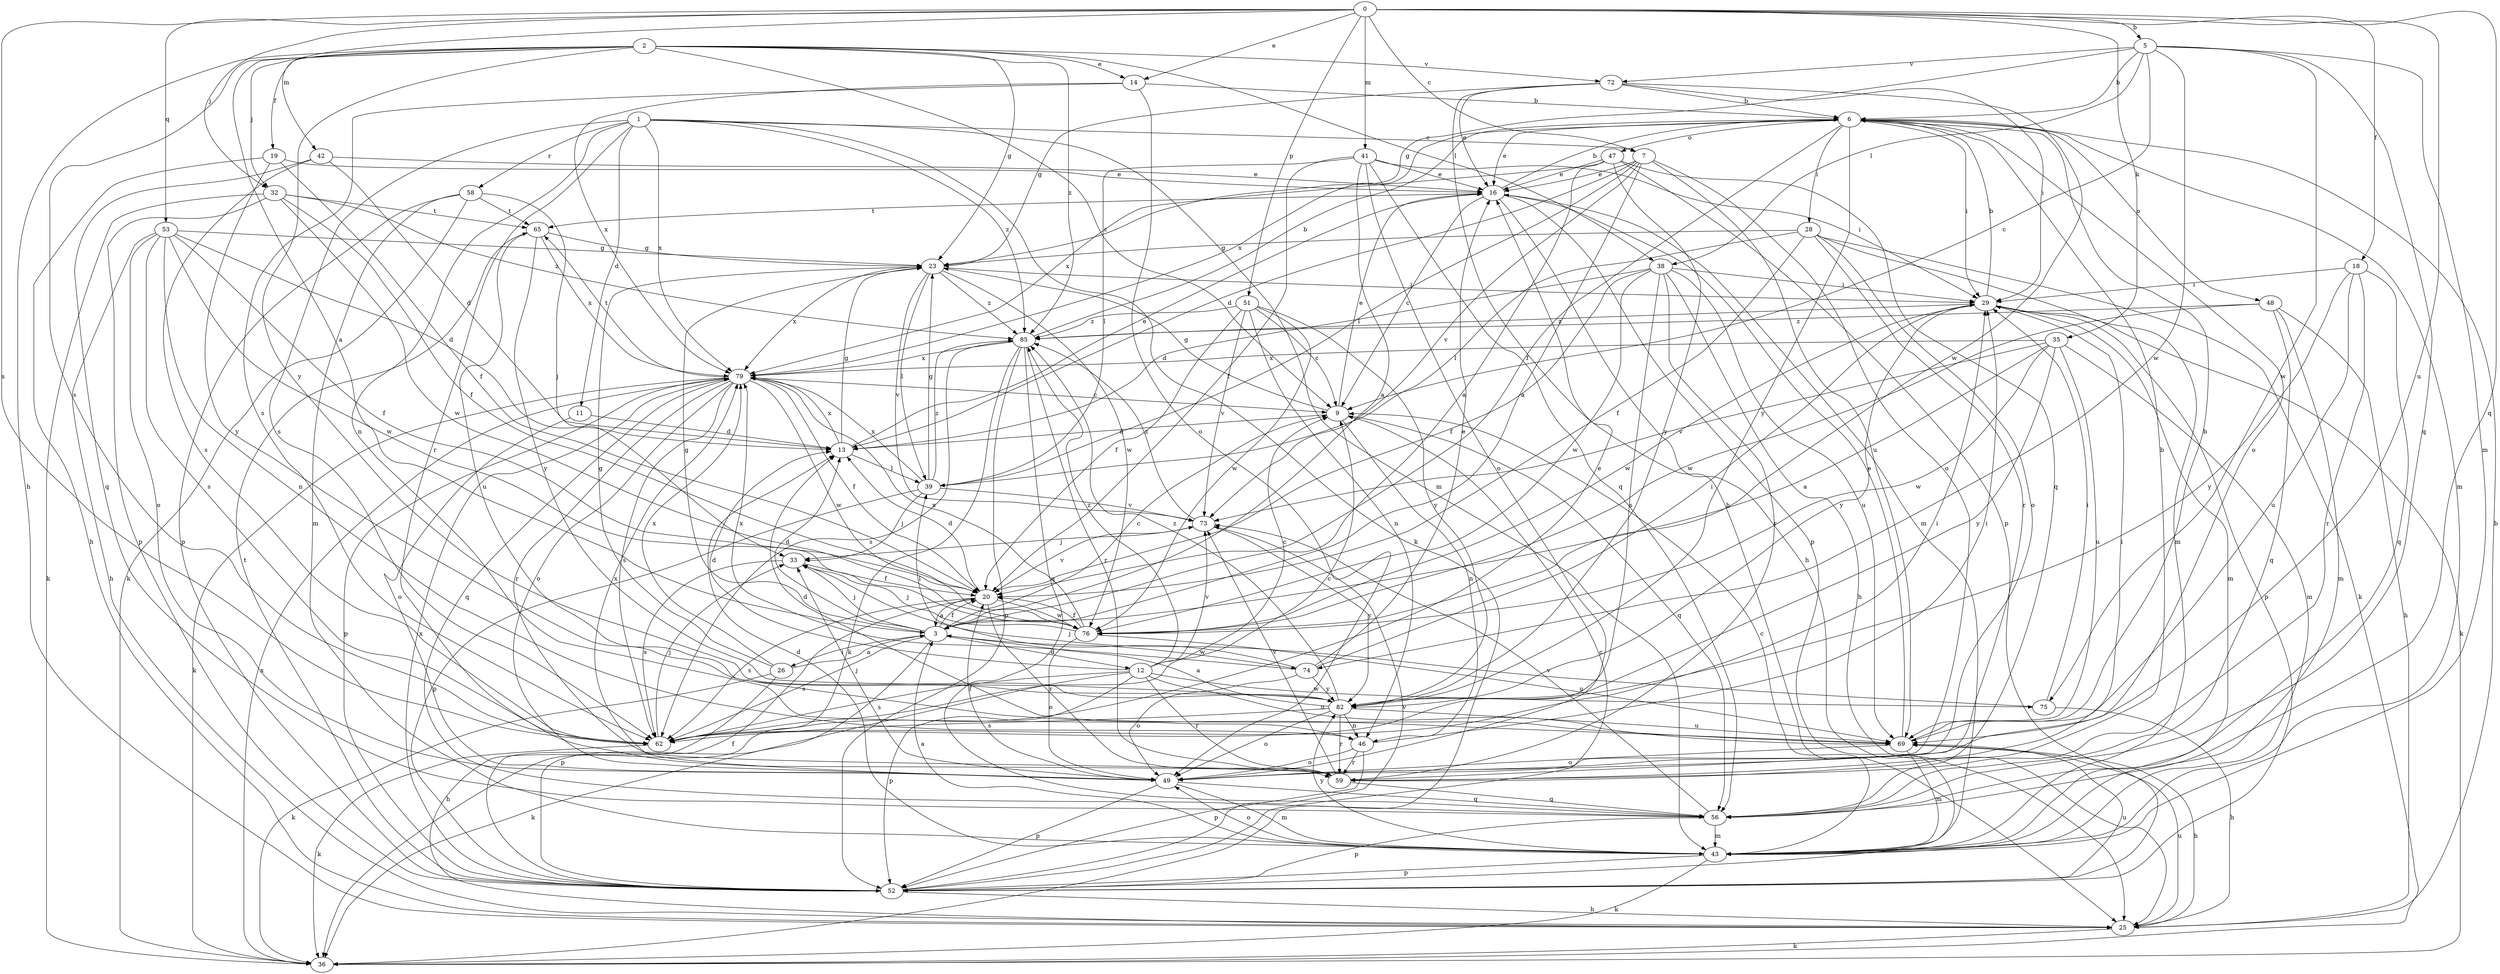 strict digraph  {
0;
1;
2;
3;
5;
6;
7;
9;
11;
12;
13;
14;
16;
18;
19;
20;
23;
25;
26;
28;
29;
32;
33;
35;
36;
38;
39;
41;
42;
43;
46;
47;
48;
49;
51;
52;
53;
56;
58;
59;
62;
65;
69;
72;
73;
74;
75;
76;
79;
82;
85;
0 -> 5  [label=b];
0 -> 7  [label=c];
0 -> 14  [label=e];
0 -> 18  [label=f];
0 -> 32  [label=j];
0 -> 35  [label=k];
0 -> 41  [label=m];
0 -> 42  [label=m];
0 -> 51  [label=p];
0 -> 53  [label=q];
0 -> 56  [label=q];
0 -> 62  [label=s];
0 -> 69  [label=u];
1 -> 7  [label=c];
1 -> 11  [label=d];
1 -> 36  [label=k];
1 -> 43  [label=m];
1 -> 46  [label=n];
1 -> 58  [label=r];
1 -> 59  [label=r];
1 -> 62  [label=s];
1 -> 79  [label=x];
1 -> 85  [label=z];
2 -> 3  [label=a];
2 -> 9  [label=c];
2 -> 14  [label=e];
2 -> 19  [label=f];
2 -> 23  [label=g];
2 -> 25  [label=h];
2 -> 32  [label=j];
2 -> 38  [label=l];
2 -> 62  [label=s];
2 -> 72  [label=v];
2 -> 82  [label=y];
2 -> 85  [label=z];
3 -> 9  [label=c];
3 -> 12  [label=d];
3 -> 13  [label=d];
3 -> 20  [label=f];
3 -> 23  [label=g];
3 -> 26  [label=i];
3 -> 33  [label=j];
3 -> 52  [label=p];
3 -> 62  [label=s];
3 -> 74  [label=w];
5 -> 6  [label=b];
5 -> 9  [label=c];
5 -> 23  [label=g];
5 -> 38  [label=l];
5 -> 43  [label=m];
5 -> 56  [label=q];
5 -> 72  [label=v];
5 -> 74  [label=w];
5 -> 75  [label=w];
6 -> 16  [label=e];
6 -> 20  [label=f];
6 -> 28  [label=i];
6 -> 29  [label=i];
6 -> 43  [label=m];
6 -> 47  [label=o];
6 -> 48  [label=o];
6 -> 49  [label=o];
6 -> 79  [label=x];
6 -> 82  [label=y];
7 -> 3  [label=a];
7 -> 13  [label=d];
7 -> 16  [label=e];
7 -> 39  [label=l];
7 -> 49  [label=o];
7 -> 69  [label=u];
7 -> 73  [label=v];
9 -> 13  [label=d];
9 -> 16  [label=e];
9 -> 23  [label=g];
9 -> 46  [label=n];
9 -> 56  [label=q];
11 -> 13  [label=d];
11 -> 49  [label=o];
12 -> 9  [label=c];
12 -> 13  [label=d];
12 -> 36  [label=k];
12 -> 52  [label=p];
12 -> 59  [label=r];
12 -> 62  [label=s];
12 -> 69  [label=u];
12 -> 73  [label=v];
12 -> 75  [label=w];
12 -> 85  [label=z];
13 -> 16  [label=e];
13 -> 23  [label=g];
13 -> 39  [label=l];
13 -> 79  [label=x];
14 -> 6  [label=b];
14 -> 49  [label=o];
14 -> 62  [label=s];
14 -> 79  [label=x];
16 -> 6  [label=b];
16 -> 9  [label=c];
16 -> 25  [label=h];
16 -> 43  [label=m];
16 -> 52  [label=p];
16 -> 65  [label=t];
18 -> 29  [label=i];
18 -> 56  [label=q];
18 -> 59  [label=r];
18 -> 69  [label=u];
18 -> 82  [label=y];
19 -> 16  [label=e];
19 -> 20  [label=f];
19 -> 25  [label=h];
19 -> 82  [label=y];
20 -> 3  [label=a];
20 -> 13  [label=d];
20 -> 59  [label=r];
20 -> 62  [label=s];
20 -> 73  [label=v];
20 -> 76  [label=w];
23 -> 29  [label=i];
23 -> 39  [label=l];
23 -> 73  [label=v];
23 -> 76  [label=w];
23 -> 79  [label=x];
23 -> 85  [label=z];
25 -> 6  [label=b];
25 -> 36  [label=k];
25 -> 69  [label=u];
26 -> 3  [label=a];
26 -> 23  [label=g];
26 -> 25  [label=h];
26 -> 36  [label=k];
26 -> 79  [label=x];
28 -> 20  [label=f];
28 -> 23  [label=g];
28 -> 36  [label=k];
28 -> 39  [label=l];
28 -> 43  [label=m];
28 -> 49  [label=o];
28 -> 59  [label=r];
29 -> 6  [label=b];
29 -> 36  [label=k];
29 -> 43  [label=m];
29 -> 52  [label=p];
29 -> 76  [label=w];
29 -> 82  [label=y];
29 -> 85  [label=z];
32 -> 20  [label=f];
32 -> 36  [label=k];
32 -> 52  [label=p];
32 -> 65  [label=t];
32 -> 76  [label=w];
32 -> 85  [label=z];
33 -> 20  [label=f];
33 -> 62  [label=s];
35 -> 3  [label=a];
35 -> 43  [label=m];
35 -> 69  [label=u];
35 -> 73  [label=v];
35 -> 76  [label=w];
35 -> 79  [label=x];
35 -> 82  [label=y];
36 -> 79  [label=x];
38 -> 13  [label=d];
38 -> 20  [label=f];
38 -> 25  [label=h];
38 -> 29  [label=i];
38 -> 59  [label=r];
38 -> 62  [label=s];
38 -> 69  [label=u];
38 -> 76  [label=w];
39 -> 23  [label=g];
39 -> 33  [label=j];
39 -> 52  [label=p];
39 -> 73  [label=v];
39 -> 79  [label=x];
39 -> 85  [label=z];
41 -> 3  [label=a];
41 -> 16  [label=e];
41 -> 20  [label=f];
41 -> 29  [label=i];
41 -> 39  [label=l];
41 -> 49  [label=o];
41 -> 56  [label=q];
42 -> 13  [label=d];
42 -> 16  [label=e];
42 -> 56  [label=q];
42 -> 62  [label=s];
43 -> 3  [label=a];
43 -> 9  [label=c];
43 -> 13  [label=d];
43 -> 36  [label=k];
43 -> 49  [label=o];
43 -> 52  [label=p];
43 -> 82  [label=y];
46 -> 29  [label=i];
46 -> 49  [label=o];
46 -> 52  [label=p];
46 -> 59  [label=r];
47 -> 3  [label=a];
47 -> 16  [label=e];
47 -> 52  [label=p];
47 -> 56  [label=q];
47 -> 79  [label=x];
47 -> 82  [label=y];
48 -> 25  [label=h];
48 -> 43  [label=m];
48 -> 56  [label=q];
48 -> 76  [label=w];
48 -> 85  [label=z];
49 -> 20  [label=f];
49 -> 33  [label=j];
49 -> 43  [label=m];
49 -> 52  [label=p];
49 -> 56  [label=q];
49 -> 79  [label=x];
51 -> 9  [label=c];
51 -> 20  [label=f];
51 -> 46  [label=n];
51 -> 73  [label=v];
51 -> 76  [label=w];
51 -> 82  [label=y];
51 -> 85  [label=z];
52 -> 9  [label=c];
52 -> 20  [label=f];
52 -> 25  [label=h];
52 -> 65  [label=t];
52 -> 69  [label=u];
52 -> 73  [label=v];
52 -> 79  [label=x];
53 -> 13  [label=d];
53 -> 20  [label=f];
53 -> 23  [label=g];
53 -> 25  [label=h];
53 -> 46  [label=n];
53 -> 49  [label=o];
53 -> 62  [label=s];
53 -> 76  [label=w];
56 -> 43  [label=m];
56 -> 52  [label=p];
56 -> 73  [label=v];
58 -> 33  [label=j];
58 -> 36  [label=k];
58 -> 43  [label=m];
58 -> 52  [label=p];
58 -> 65  [label=t];
59 -> 6  [label=b];
59 -> 29  [label=i];
59 -> 56  [label=q];
59 -> 73  [label=v];
62 -> 9  [label=c];
62 -> 16  [label=e];
62 -> 29  [label=i];
62 -> 33  [label=j];
62 -> 36  [label=k];
65 -> 23  [label=g];
65 -> 69  [label=u];
65 -> 79  [label=x];
65 -> 82  [label=y];
69 -> 6  [label=b];
69 -> 13  [label=d];
69 -> 16  [label=e];
69 -> 25  [label=h];
69 -> 43  [label=m];
69 -> 49  [label=o];
72 -> 6  [label=b];
72 -> 16  [label=e];
72 -> 23  [label=g];
72 -> 25  [label=h];
72 -> 29  [label=i];
72 -> 76  [label=w];
73 -> 33  [label=j];
73 -> 82  [label=y];
73 -> 85  [label=z];
74 -> 16  [label=e];
74 -> 29  [label=i];
74 -> 39  [label=l];
74 -> 49  [label=o];
74 -> 79  [label=x];
74 -> 82  [label=y];
75 -> 25  [label=h];
75 -> 29  [label=i];
75 -> 33  [label=j];
76 -> 20  [label=f];
76 -> 33  [label=j];
76 -> 49  [label=o];
76 -> 69  [label=u];
76 -> 79  [label=x];
79 -> 9  [label=c];
79 -> 20  [label=f];
79 -> 36  [label=k];
79 -> 49  [label=o];
79 -> 52  [label=p];
79 -> 56  [label=q];
79 -> 59  [label=r];
79 -> 62  [label=s];
79 -> 65  [label=t];
79 -> 76  [label=w];
82 -> 3  [label=a];
82 -> 46  [label=n];
82 -> 49  [label=o];
82 -> 59  [label=r];
82 -> 62  [label=s];
82 -> 69  [label=u];
82 -> 85  [label=z];
85 -> 6  [label=b];
85 -> 36  [label=k];
85 -> 52  [label=p];
85 -> 56  [label=q];
85 -> 59  [label=r];
85 -> 62  [label=s];
85 -> 79  [label=x];
}

